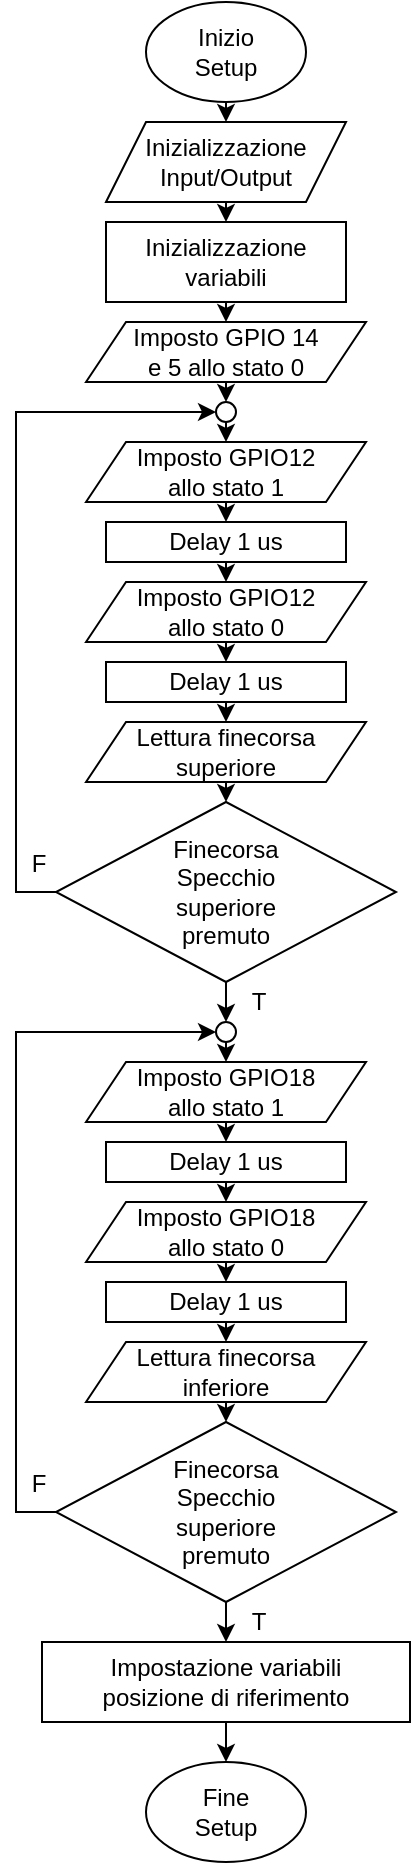 <mxfile version="14.7.0" type="device"><diagram id="_9GboSp0Q-DVSzJVW7_J" name="Page-1"><mxGraphModel dx="1335" dy="698" grid="1" gridSize="10" guides="1" tooltips="1" connect="1" arrows="1" fold="1" page="1" pageScale="1" pageWidth="1169" pageHeight="1654" math="0" shadow="0"><root><mxCell id="0"/><mxCell id="1" parent="0"/><mxCell id="IgRtC7KWzwOWUwgWupQY-12" style="edgeStyle=orthogonalEdgeStyle;rounded=0;orthogonalLoop=1;jettySize=auto;html=1;exitX=0.5;exitY=1;exitDx=0;exitDy=0;entryX=0.5;entryY=0;entryDx=0;entryDy=0;fontSize=12;" edge="1" parent="1" source="IgRtC7KWzwOWUwgWupQY-1" target="IgRtC7KWzwOWUwgWupQY-2"><mxGeometry relative="1" as="geometry"/></mxCell><mxCell id="IgRtC7KWzwOWUwgWupQY-1" value="&lt;div style=&quot;font-size: 12px;&quot;&gt;Inizio&lt;/div&gt;&lt;div style=&quot;font-size: 12px;&quot;&gt;Setup&lt;br style=&quot;font-size: 12px;&quot;&gt;&lt;/div&gt;" style="ellipse;whiteSpace=wrap;html=1;fontSize=12;" vertex="1" parent="1"><mxGeometry x="544" y="20" width="80" height="50" as="geometry"/></mxCell><mxCell id="IgRtC7KWzwOWUwgWupQY-13" style="edgeStyle=orthogonalEdgeStyle;rounded=0;orthogonalLoop=1;jettySize=auto;html=1;exitX=0.5;exitY=1;exitDx=0;exitDy=0;entryX=0.5;entryY=0;entryDx=0;entryDy=0;fontSize=12;" edge="1" parent="1" source="IgRtC7KWzwOWUwgWupQY-2" target="IgRtC7KWzwOWUwgWupQY-3"><mxGeometry relative="1" as="geometry"/></mxCell><mxCell id="IgRtC7KWzwOWUwgWupQY-2" value="&lt;div style=&quot;font-size: 12px;&quot;&gt;Inizializzazione&lt;/div&gt;&lt;div style=&quot;font-size: 12px;&quot;&gt;Input/Output&lt;br style=&quot;font-size: 12px;&quot;&gt;&lt;/div&gt;" style="shape=parallelogram;perimeter=parallelogramPerimeter;whiteSpace=wrap;html=1;fixedSize=1;fontSize=12;" vertex="1" parent="1"><mxGeometry x="524" y="80" width="120" height="40" as="geometry"/></mxCell><mxCell id="IgRtC7KWzwOWUwgWupQY-14" style="edgeStyle=orthogonalEdgeStyle;rounded=0;orthogonalLoop=1;jettySize=auto;html=1;exitX=0.5;exitY=1;exitDx=0;exitDy=0;entryX=0.5;entryY=0;entryDx=0;entryDy=0;fontSize=12;" edge="1" parent="1" source="IgRtC7KWzwOWUwgWupQY-3" target="IgRtC7KWzwOWUwgWupQY-6"><mxGeometry relative="1" as="geometry"/></mxCell><mxCell id="IgRtC7KWzwOWUwgWupQY-3" value="&lt;div style=&quot;font-size: 12px;&quot;&gt;Inizializzazione&lt;/div&gt;&lt;div style=&quot;font-size: 12px;&quot;&gt;variabili&lt;br style=&quot;font-size: 12px;&quot;&gt;&lt;/div&gt;" style="rounded=0;whiteSpace=wrap;html=1;fontSize=12;" vertex="1" parent="1"><mxGeometry x="524" y="130" width="120" height="40" as="geometry"/></mxCell><mxCell id="IgRtC7KWzwOWUwgWupQY-26" style="edgeStyle=orthogonalEdgeStyle;rounded=0;orthogonalLoop=1;jettySize=auto;html=1;exitX=0;exitY=0.5;exitDx=0;exitDy=0;entryX=0;entryY=0.5;entryDx=0;entryDy=0;fontSize=12;" edge="1" parent="1" source="IgRtC7KWzwOWUwgWupQY-4" target="IgRtC7KWzwOWUwgWupQY-16"><mxGeometry relative="1" as="geometry"/></mxCell><mxCell id="IgRtC7KWzwOWUwgWupQY-27" value="F" style="edgeLabel;html=1;align=center;verticalAlign=middle;resizable=0;points=[];fontSize=12;" vertex="1" connectable="0" parent="IgRtC7KWzwOWUwgWupQY-26"><mxGeometry x="-0.812" relative="1" as="geometry"><mxPoint x="11" as="offset"/></mxGeometry></mxCell><mxCell id="IgRtC7KWzwOWUwgWupQY-43" value="T" style="edgeStyle=orthogonalEdgeStyle;rounded=0;orthogonalLoop=1;jettySize=auto;html=1;exitX=0.5;exitY=1;exitDx=0;exitDy=0;entryX=0.5;entryY=0;entryDx=0;entryDy=0;fontSize=12;" edge="1" parent="1" source="IgRtC7KWzwOWUwgWupQY-4" target="IgRtC7KWzwOWUwgWupQY-42"><mxGeometry y="16" relative="1" as="geometry"><mxPoint as="offset"/></mxGeometry></mxCell><mxCell id="IgRtC7KWzwOWUwgWupQY-4" value="&lt;div style=&quot;font-size: 12px;&quot;&gt;Finecorsa&lt;/div&gt;&lt;div style=&quot;font-size: 12px;&quot;&gt;Specchio&lt;/div&gt;&lt;div style=&quot;font-size: 12px;&quot;&gt;superiore&lt;/div&gt;&lt;div style=&quot;font-size: 12px;&quot;&gt;premuto&lt;br style=&quot;font-size: 12px;&quot;&gt;&lt;/div&gt;" style="rhombus;whiteSpace=wrap;html=1;fontSize=12;" vertex="1" parent="1"><mxGeometry x="499" y="420" width="170" height="90" as="geometry"/></mxCell><mxCell id="IgRtC7KWzwOWUwgWupQY-25" style="edgeStyle=orthogonalEdgeStyle;rounded=0;orthogonalLoop=1;jettySize=auto;html=1;exitX=0.5;exitY=1;exitDx=0;exitDy=0;entryX=0.5;entryY=0;entryDx=0;entryDy=0;fontSize=12;" edge="1" parent="1" source="IgRtC7KWzwOWUwgWupQY-5" target="IgRtC7KWzwOWUwgWupQY-4"><mxGeometry relative="1" as="geometry"/></mxCell><mxCell id="IgRtC7KWzwOWUwgWupQY-5" value="&lt;div style=&quot;font-size: 12px;&quot;&gt;Lettura finecorsa&lt;/div&gt;&lt;div style=&quot;font-size: 12px;&quot;&gt;superiore&lt;br style=&quot;font-size: 12px;&quot;&gt;&lt;/div&gt;" style="shape=parallelogram;perimeter=parallelogramPerimeter;whiteSpace=wrap;html=1;fixedSize=1;fontSize=12;" vertex="1" parent="1"><mxGeometry x="514" y="380" width="140" height="30" as="geometry"/></mxCell><mxCell id="IgRtC7KWzwOWUwgWupQY-18" style="edgeStyle=orthogonalEdgeStyle;rounded=0;orthogonalLoop=1;jettySize=auto;html=1;exitX=0.5;exitY=1;exitDx=0;exitDy=0;entryX=0.5;entryY=0;entryDx=0;entryDy=0;fontSize=12;" edge="1" parent="1" source="IgRtC7KWzwOWUwgWupQY-6" target="IgRtC7KWzwOWUwgWupQY-16"><mxGeometry relative="1" as="geometry"/></mxCell><mxCell id="IgRtC7KWzwOWUwgWupQY-6" value="&lt;div style=&quot;font-size: 12px;&quot;&gt;Imposto GPIO 14&lt;/div&gt;&lt;div style=&quot;font-size: 12px;&quot;&gt;e 5 allo stato 0&lt;br style=&quot;font-size: 12px;&quot;&gt;&lt;/div&gt;" style="shape=parallelogram;perimeter=parallelogramPerimeter;whiteSpace=wrap;html=1;fixedSize=1;fontSize=12;" vertex="1" parent="1"><mxGeometry x="514" y="180" width="140" height="30" as="geometry"/></mxCell><mxCell id="IgRtC7KWzwOWUwgWupQY-21" style="edgeStyle=orthogonalEdgeStyle;rounded=0;orthogonalLoop=1;jettySize=auto;html=1;exitX=0.5;exitY=1;exitDx=0;exitDy=0;entryX=0.5;entryY=0;entryDx=0;entryDy=0;fontSize=12;" edge="1" parent="1" source="IgRtC7KWzwOWUwgWupQY-8" target="IgRtC7KWzwOWUwgWupQY-10"><mxGeometry relative="1" as="geometry"/></mxCell><mxCell id="IgRtC7KWzwOWUwgWupQY-8" value="&lt;div style=&quot;font-size: 12px;&quot;&gt;Imposto GPIO12&lt;/div&gt;&lt;div style=&quot;font-size: 12px;&quot;&gt;allo stato 1&lt;br style=&quot;font-size: 12px;&quot;&gt;&lt;/div&gt;" style="shape=parallelogram;perimeter=parallelogramPerimeter;whiteSpace=wrap;html=1;fixedSize=1;fontSize=12;" vertex="1" parent="1"><mxGeometry x="514" y="240" width="140" height="30" as="geometry"/></mxCell><mxCell id="IgRtC7KWzwOWUwgWupQY-23" style="edgeStyle=orthogonalEdgeStyle;rounded=0;orthogonalLoop=1;jettySize=auto;html=1;exitX=0.5;exitY=1;exitDx=0;exitDy=0;entryX=0.5;entryY=0;entryDx=0;entryDy=0;fontSize=12;" edge="1" parent="1" source="IgRtC7KWzwOWUwgWupQY-9" target="IgRtC7KWzwOWUwgWupQY-11"><mxGeometry relative="1" as="geometry"/></mxCell><mxCell id="IgRtC7KWzwOWUwgWupQY-9" value="&lt;div style=&quot;font-size: 12px;&quot;&gt;Imposto GPIO12&lt;/div&gt;&lt;div style=&quot;font-size: 12px;&quot;&gt;allo stato 0&lt;br style=&quot;font-size: 12px;&quot;&gt;&lt;/div&gt;" style="shape=parallelogram;perimeter=parallelogramPerimeter;whiteSpace=wrap;html=1;fixedSize=1;fontSize=12;" vertex="1" parent="1"><mxGeometry x="514" y="310" width="140" height="30" as="geometry"/></mxCell><mxCell id="IgRtC7KWzwOWUwgWupQY-22" style="edgeStyle=orthogonalEdgeStyle;rounded=0;orthogonalLoop=1;jettySize=auto;html=1;exitX=0.5;exitY=1;exitDx=0;exitDy=0;entryX=0.5;entryY=0;entryDx=0;entryDy=0;fontSize=12;" edge="1" parent="1" source="IgRtC7KWzwOWUwgWupQY-10" target="IgRtC7KWzwOWUwgWupQY-9"><mxGeometry relative="1" as="geometry"/></mxCell><mxCell id="IgRtC7KWzwOWUwgWupQY-10" value="Delay 1 us" style="rounded=0;whiteSpace=wrap;html=1;fontSize=12;" vertex="1" parent="1"><mxGeometry x="524" y="280" width="120" height="20" as="geometry"/></mxCell><mxCell id="IgRtC7KWzwOWUwgWupQY-24" style="edgeStyle=orthogonalEdgeStyle;rounded=0;orthogonalLoop=1;jettySize=auto;html=1;exitX=0.5;exitY=1;exitDx=0;exitDy=0;entryX=0.5;entryY=0;entryDx=0;entryDy=0;fontSize=12;" edge="1" parent="1" source="IgRtC7KWzwOWUwgWupQY-11" target="IgRtC7KWzwOWUwgWupQY-5"><mxGeometry relative="1" as="geometry"/></mxCell><mxCell id="IgRtC7KWzwOWUwgWupQY-11" value="Delay 1 us" style="rounded=0;whiteSpace=wrap;html=1;fontSize=12;" vertex="1" parent="1"><mxGeometry x="524" y="350" width="120" height="20" as="geometry"/></mxCell><mxCell id="IgRtC7KWzwOWUwgWupQY-19" style="edgeStyle=orthogonalEdgeStyle;rounded=0;orthogonalLoop=1;jettySize=auto;html=1;exitX=0.5;exitY=1;exitDx=0;exitDy=0;entryX=0.5;entryY=0;entryDx=0;entryDy=0;fontSize=12;" edge="1" parent="1" source="IgRtC7KWzwOWUwgWupQY-16" target="IgRtC7KWzwOWUwgWupQY-8"><mxGeometry relative="1" as="geometry"/></mxCell><mxCell id="IgRtC7KWzwOWUwgWupQY-16" value="" style="ellipse;whiteSpace=wrap;html=1;aspect=fixed;fontSize=12;" vertex="1" parent="1"><mxGeometry x="579" y="220" width="10" height="10" as="geometry"/></mxCell><mxCell id="IgRtC7KWzwOWUwgWupQY-28" style="edgeStyle=orthogonalEdgeStyle;rounded=0;orthogonalLoop=1;jettySize=auto;html=1;exitX=0;exitY=0.5;exitDx=0;exitDy=0;entryX=0;entryY=0.5;entryDx=0;entryDy=0;fontSize=12;" edge="1" source="IgRtC7KWzwOWUwgWupQY-30" target="IgRtC7KWzwOWUwgWupQY-42" parent="1"><mxGeometry relative="1" as="geometry"/></mxCell><mxCell id="IgRtC7KWzwOWUwgWupQY-29" value="F" style="edgeLabel;html=1;align=center;verticalAlign=middle;resizable=0;points=[];fontSize=12;" vertex="1" connectable="0" parent="IgRtC7KWzwOWUwgWupQY-28"><mxGeometry x="-0.812" relative="1" as="geometry"><mxPoint x="11" as="offset"/></mxGeometry></mxCell><mxCell id="IgRtC7KWzwOWUwgWupQY-45" value="T" style="edgeStyle=orthogonalEdgeStyle;rounded=0;orthogonalLoop=1;jettySize=auto;html=1;exitX=0.5;exitY=1;exitDx=0;exitDy=0;entryX=0.5;entryY=0;entryDx=0;entryDy=0;fontSize=12;" edge="1" parent="1" source="IgRtC7KWzwOWUwgWupQY-30" target="IgRtC7KWzwOWUwgWupQY-44"><mxGeometry y="16" relative="1" as="geometry"><mxPoint as="offset"/></mxGeometry></mxCell><mxCell id="IgRtC7KWzwOWUwgWupQY-30" value="&lt;div style=&quot;font-size: 12px;&quot;&gt;Finecorsa&lt;/div&gt;&lt;div style=&quot;font-size: 12px;&quot;&gt;Specchio&lt;/div&gt;&lt;div style=&quot;font-size: 12px;&quot;&gt;superiore&lt;/div&gt;&lt;div style=&quot;font-size: 12px;&quot;&gt;premuto&lt;br style=&quot;font-size: 12px;&quot;&gt;&lt;/div&gt;" style="rhombus;whiteSpace=wrap;html=1;fontSize=12;" vertex="1" parent="1"><mxGeometry x="499" y="730" width="170" height="90" as="geometry"/></mxCell><mxCell id="IgRtC7KWzwOWUwgWupQY-31" style="edgeStyle=orthogonalEdgeStyle;rounded=0;orthogonalLoop=1;jettySize=auto;html=1;exitX=0.5;exitY=1;exitDx=0;exitDy=0;entryX=0.5;entryY=0;entryDx=0;entryDy=0;fontSize=12;" edge="1" source="IgRtC7KWzwOWUwgWupQY-32" target="IgRtC7KWzwOWUwgWupQY-30" parent="1"><mxGeometry relative="1" as="geometry"/></mxCell><mxCell id="IgRtC7KWzwOWUwgWupQY-32" value="&lt;div style=&quot;font-size: 12px;&quot;&gt;Lettura finecorsa&lt;/div&gt;&lt;div style=&quot;font-size: 12px;&quot;&gt;inferiore&lt;br style=&quot;font-size: 12px;&quot;&gt;&lt;/div&gt;" style="shape=parallelogram;perimeter=parallelogramPerimeter;whiteSpace=wrap;html=1;fixedSize=1;fontSize=12;" vertex="1" parent="1"><mxGeometry x="514" y="690" width="140" height="30" as="geometry"/></mxCell><mxCell id="IgRtC7KWzwOWUwgWupQY-33" style="edgeStyle=orthogonalEdgeStyle;rounded=0;orthogonalLoop=1;jettySize=auto;html=1;exitX=0.5;exitY=1;exitDx=0;exitDy=0;entryX=0.5;entryY=0;entryDx=0;entryDy=0;fontSize=12;" edge="1" source="IgRtC7KWzwOWUwgWupQY-34" target="IgRtC7KWzwOWUwgWupQY-38" parent="1"><mxGeometry relative="1" as="geometry"/></mxCell><mxCell id="IgRtC7KWzwOWUwgWupQY-34" value="&lt;div style=&quot;font-size: 12px;&quot;&gt;Imposto GPIO18&lt;/div&gt;&lt;div style=&quot;font-size: 12px;&quot;&gt;allo stato 1&lt;br style=&quot;font-size: 12px;&quot;&gt;&lt;/div&gt;" style="shape=parallelogram;perimeter=parallelogramPerimeter;whiteSpace=wrap;html=1;fixedSize=1;fontSize=12;" vertex="1" parent="1"><mxGeometry x="514" y="550" width="140" height="30" as="geometry"/></mxCell><mxCell id="IgRtC7KWzwOWUwgWupQY-35" style="edgeStyle=orthogonalEdgeStyle;rounded=0;orthogonalLoop=1;jettySize=auto;html=1;exitX=0.5;exitY=1;exitDx=0;exitDy=0;entryX=0.5;entryY=0;entryDx=0;entryDy=0;fontSize=12;" edge="1" source="IgRtC7KWzwOWUwgWupQY-36" target="IgRtC7KWzwOWUwgWupQY-40" parent="1"><mxGeometry relative="1" as="geometry"/></mxCell><mxCell id="IgRtC7KWzwOWUwgWupQY-36" value="&lt;div style=&quot;font-size: 12px;&quot;&gt;Imposto GPIO18&lt;/div&gt;&lt;div style=&quot;font-size: 12px;&quot;&gt;allo stato 0&lt;br style=&quot;font-size: 12px;&quot;&gt;&lt;/div&gt;" style="shape=parallelogram;perimeter=parallelogramPerimeter;whiteSpace=wrap;html=1;fixedSize=1;fontSize=12;" vertex="1" parent="1"><mxGeometry x="514" y="620" width="140" height="30" as="geometry"/></mxCell><mxCell id="IgRtC7KWzwOWUwgWupQY-37" style="edgeStyle=orthogonalEdgeStyle;rounded=0;orthogonalLoop=1;jettySize=auto;html=1;exitX=0.5;exitY=1;exitDx=0;exitDy=0;entryX=0.5;entryY=0;entryDx=0;entryDy=0;fontSize=12;" edge="1" source="IgRtC7KWzwOWUwgWupQY-38" target="IgRtC7KWzwOWUwgWupQY-36" parent="1"><mxGeometry relative="1" as="geometry"/></mxCell><mxCell id="IgRtC7KWzwOWUwgWupQY-38" value="Delay 1 us" style="rounded=0;whiteSpace=wrap;html=1;fontSize=12;" vertex="1" parent="1"><mxGeometry x="524" y="590" width="120" height="20" as="geometry"/></mxCell><mxCell id="IgRtC7KWzwOWUwgWupQY-39" style="edgeStyle=orthogonalEdgeStyle;rounded=0;orthogonalLoop=1;jettySize=auto;html=1;exitX=0.5;exitY=1;exitDx=0;exitDy=0;entryX=0.5;entryY=0;entryDx=0;entryDy=0;fontSize=12;" edge="1" source="IgRtC7KWzwOWUwgWupQY-40" target="IgRtC7KWzwOWUwgWupQY-32" parent="1"><mxGeometry relative="1" as="geometry"/></mxCell><mxCell id="IgRtC7KWzwOWUwgWupQY-40" value="Delay 1 us" style="rounded=0;whiteSpace=wrap;html=1;fontSize=12;" vertex="1" parent="1"><mxGeometry x="524" y="660" width="120" height="20" as="geometry"/></mxCell><mxCell id="IgRtC7KWzwOWUwgWupQY-41" style="edgeStyle=orthogonalEdgeStyle;rounded=0;orthogonalLoop=1;jettySize=auto;html=1;exitX=0.5;exitY=1;exitDx=0;exitDy=0;entryX=0.5;entryY=0;entryDx=0;entryDy=0;fontSize=12;" edge="1" source="IgRtC7KWzwOWUwgWupQY-42" target="IgRtC7KWzwOWUwgWupQY-34" parent="1"><mxGeometry relative="1" as="geometry"/></mxCell><mxCell id="IgRtC7KWzwOWUwgWupQY-42" value="" style="ellipse;whiteSpace=wrap;html=1;aspect=fixed;fontSize=12;" vertex="1" parent="1"><mxGeometry x="579" y="530" width="10" height="10" as="geometry"/></mxCell><mxCell id="IgRtC7KWzwOWUwgWupQY-47" style="edgeStyle=orthogonalEdgeStyle;rounded=0;orthogonalLoop=1;jettySize=auto;html=1;exitX=0.5;exitY=1;exitDx=0;exitDy=0;entryX=0.5;entryY=0;entryDx=0;entryDy=0;fontSize=12;" edge="1" parent="1" source="IgRtC7KWzwOWUwgWupQY-44" target="IgRtC7KWzwOWUwgWupQY-46"><mxGeometry relative="1" as="geometry"/></mxCell><mxCell id="IgRtC7KWzwOWUwgWupQY-44" value="&lt;div style=&quot;font-size: 12px;&quot;&gt;Impostazione variabili&lt;/div&gt;&lt;div style=&quot;font-size: 12px;&quot;&gt;posizione di riferimento&lt;br style=&quot;font-size: 12px;&quot;&gt;&lt;/div&gt;" style="rounded=0;whiteSpace=wrap;html=1;fontSize=12;" vertex="1" parent="1"><mxGeometry x="492" y="840" width="184" height="40" as="geometry"/></mxCell><mxCell id="IgRtC7KWzwOWUwgWupQY-46" value="&lt;div style=&quot;font-size: 12px;&quot;&gt;Fine&lt;/div&gt;&lt;div style=&quot;font-size: 12px;&quot;&gt;Setup&lt;br style=&quot;font-size: 12px;&quot;&gt;&lt;/div&gt;" style="ellipse;whiteSpace=wrap;html=1;fontSize=12;" vertex="1" parent="1"><mxGeometry x="544" y="900" width="80" height="50" as="geometry"/></mxCell></root></mxGraphModel></diagram></mxfile>